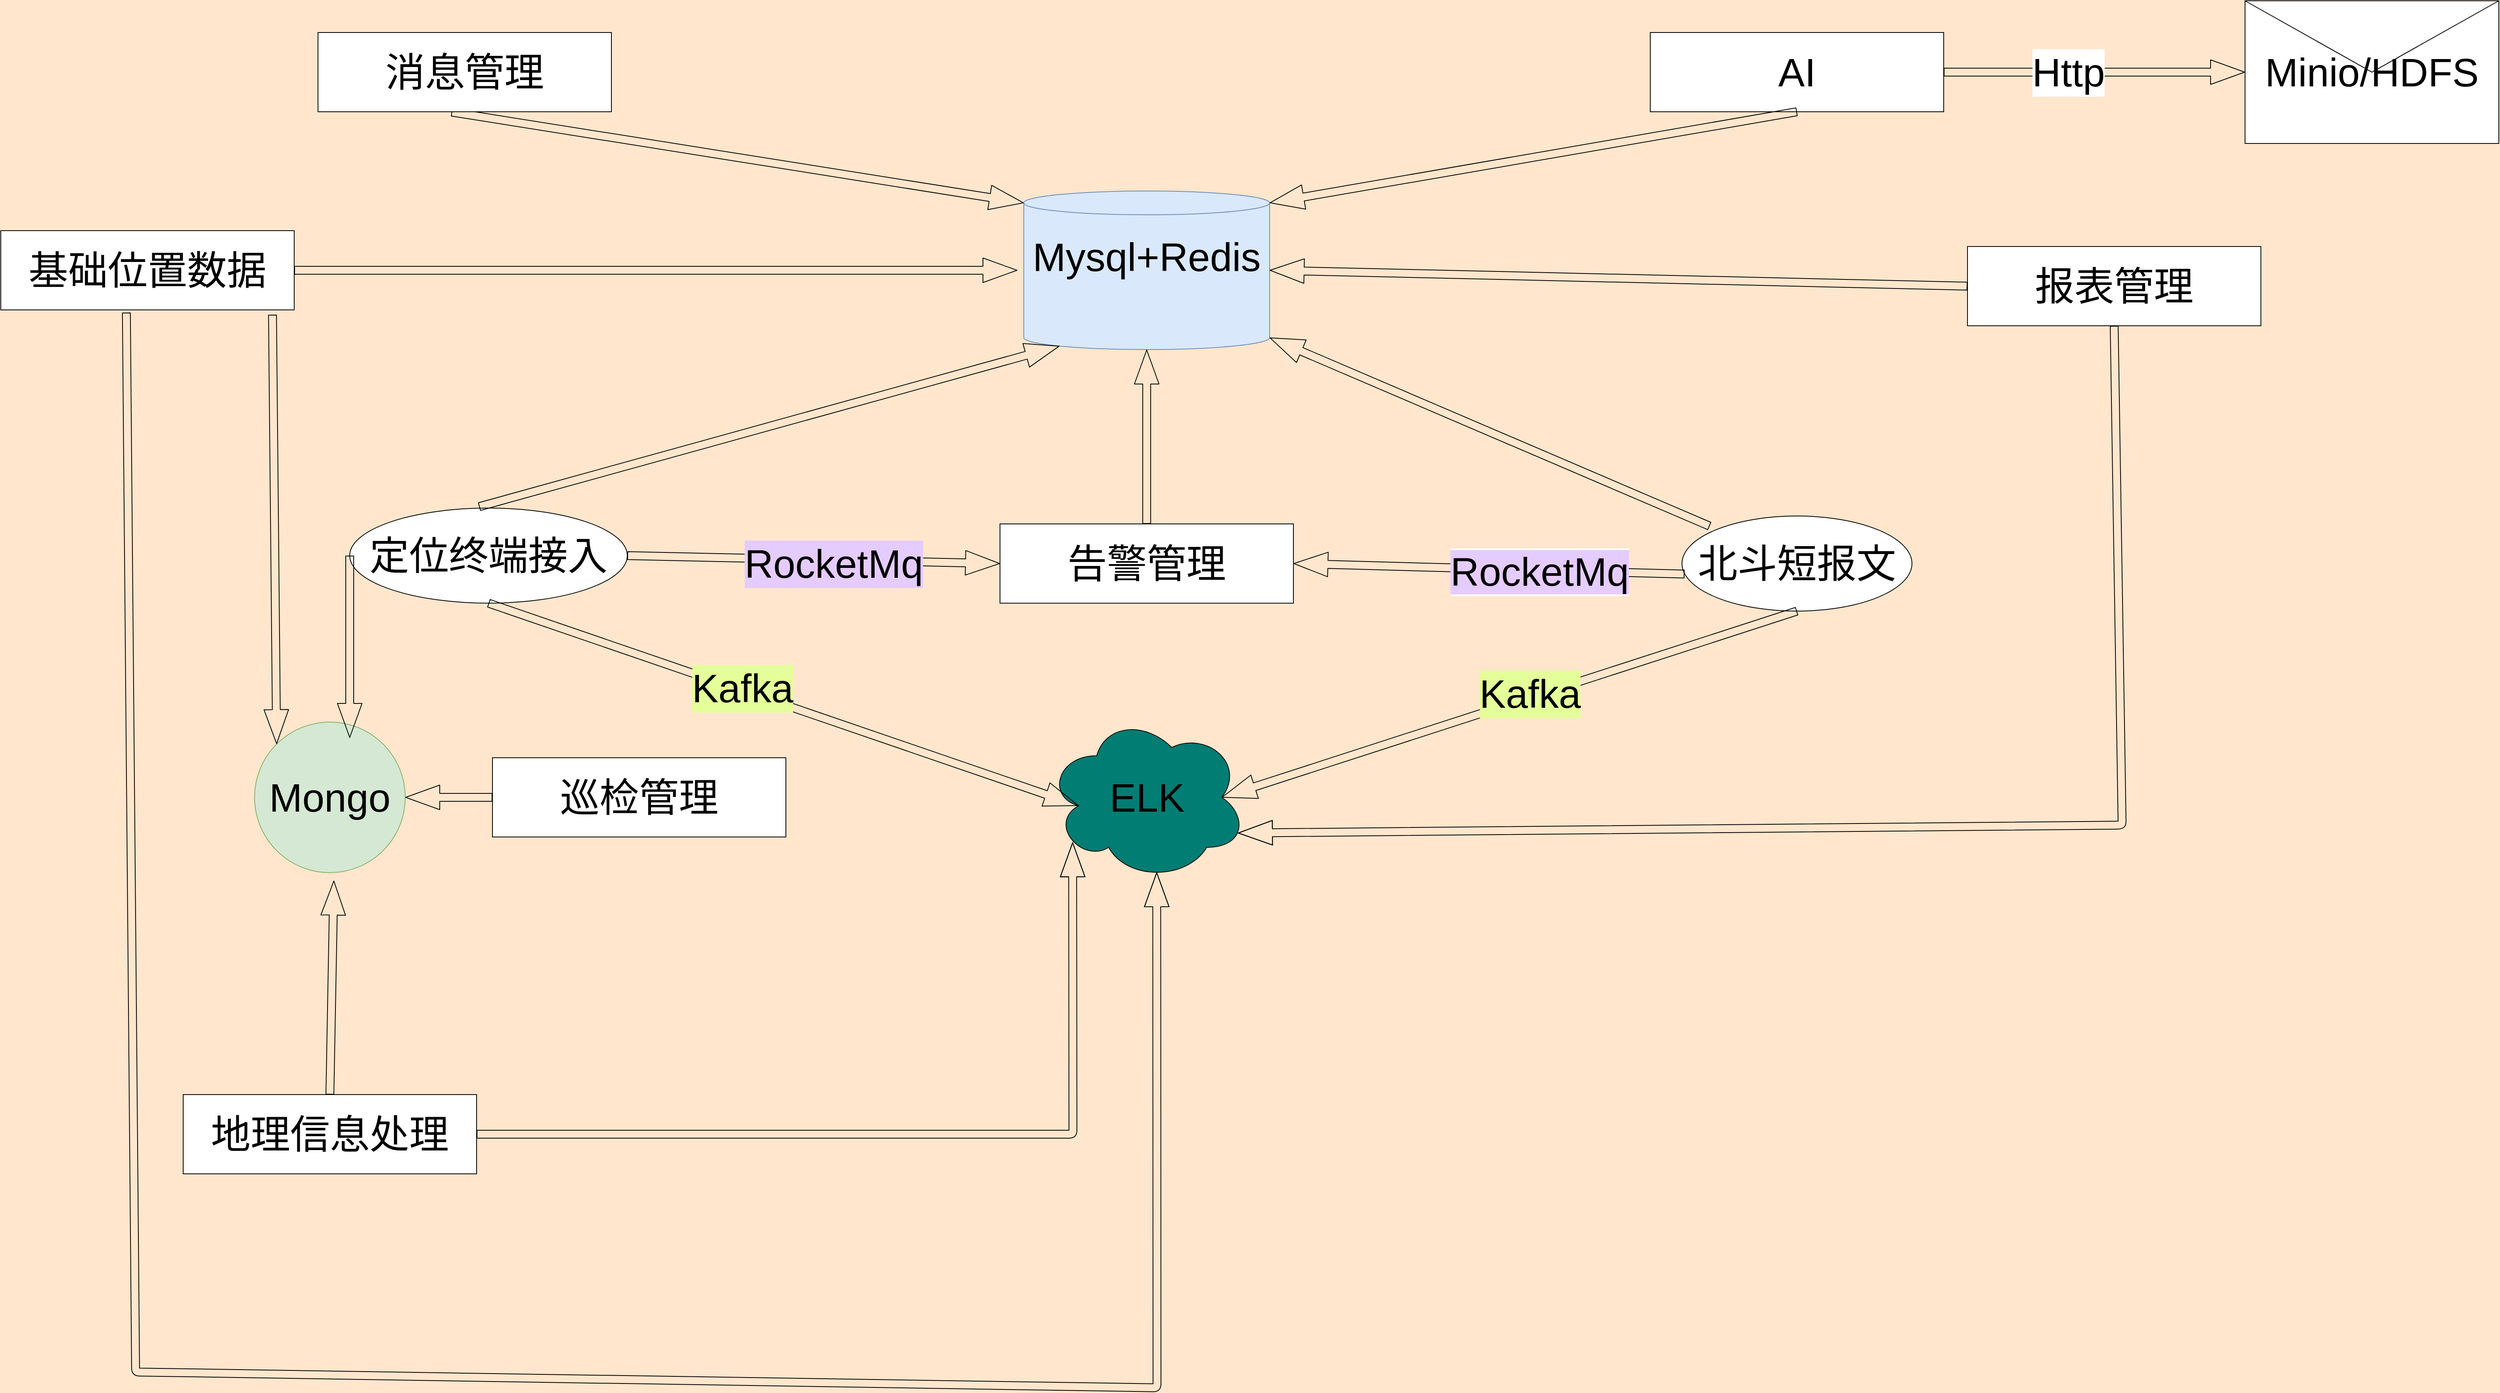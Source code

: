 <mxfile version="15.3.3" type="github">
  <diagram name="Page-1" id="74b105a0-9070-1c63-61bc-23e55f88626e">
    <mxGraphModel dx="2966" dy="1611" grid="1" gridSize="10" guides="1" tooltips="1" connect="1" arrows="1" fold="1" page="1" pageScale="1.5" pageWidth="1169" pageHeight="826" background="#FFE6CC" math="0" shadow="0">
      <root>
        <object label="" id="0">
          <mxCell style=";html=1;" />
        </object>
        <mxCell id="1" style=";html=1;" parent="0" />
        <mxCell id="-odrb-ukide1JnQ3F3Fc-18" value="Mongo" style="ellipse;whiteSpace=wrap;html=1;aspect=fixed;hachureGap=4;pointerEvents=0;fontSize=50;fillColor=#d5e8d4;strokeColor=#82b366;" parent="1" vertex="1">
          <mxGeometry x="520" y="1120" width="190" height="190" as="geometry" />
        </mxCell>
        <mxCell id="-odrb-ukide1JnQ3F3Fc-19" value="&lt;div&gt;Mysql+Redis&lt;/div&gt;&lt;div&gt;&lt;br&gt;&lt;/div&gt;" style="shape=cylinder3;whiteSpace=wrap;html=1;boundedLbl=1;backgroundOutline=1;size=15;hachureGap=4;pointerEvents=0;fontSize=50;fillColor=#dae8fc;strokeColor=#6c8ebf;" parent="1" vertex="1">
          <mxGeometry x="1490" y="450" width="310" height="200" as="geometry" />
        </mxCell>
        <mxCell id="-odrb-ukide1JnQ3F3Fc-20" value="ELK" style="ellipse;shape=cloud;whiteSpace=wrap;html=1;hachureGap=4;pointerEvents=0;fontSize=50;fillColor=#017D73;" parent="1" vertex="1">
          <mxGeometry x="1518.75" y="1110" width="252.5" height="210" as="geometry" />
        </mxCell>
        <mxCell id="-odrb-ukide1JnQ3F3Fc-21" value="北斗短报文" style="ellipse;whiteSpace=wrap;html=1;hachureGap=4;pointerEvents=0;fontSize=50;" parent="1" vertex="1">
          <mxGeometry x="2320" y="860" width="290" height="120" as="geometry" />
        </mxCell>
        <mxCell id="-odrb-ukide1JnQ3F3Fc-23" value="定位终端接入" style="ellipse;whiteSpace=wrap;html=1;hachureGap=4;pointerEvents=0;fontSize=50;" parent="1" vertex="1">
          <mxGeometry x="640" y="850" width="350" height="120" as="geometry" />
        </mxCell>
        <mxCell id="-odrb-ukide1JnQ3F3Fc-24" value="基础位置数据" style="rounded=0;whiteSpace=wrap;html=1;hachureGap=4;pointerEvents=0;fontSize=50;" parent="1" vertex="1">
          <mxGeometry x="200" y="500" width="370" height="100" as="geometry" />
        </mxCell>
        <mxCell id="-odrb-ukide1JnQ3F3Fc-25" value="地理信息处理" style="rounded=0;whiteSpace=wrap;html=1;hachureGap=4;pointerEvents=0;fontSize=50;" parent="1" vertex="1">
          <mxGeometry x="430" y="1590" width="370" height="100" as="geometry" />
        </mxCell>
        <mxCell id="-odrb-ukide1JnQ3F3Fc-26" value="AI" style="rounded=0;whiteSpace=wrap;html=1;hachureGap=4;pointerEvents=0;fontSize=50;" parent="1" vertex="1">
          <mxGeometry x="2280" y="250" width="370" height="100" as="geometry" />
        </mxCell>
        <mxCell id="ung2XODRLptMY6OBBrYz-2" value="Minio/HDFS" style="shape=message;html=1;whiteSpace=wrap;html=1;outlineConnect=0;hachureGap=4;pointerEvents=0;fontSize=50;" vertex="1" parent="1">
          <mxGeometry x="3030" y="210" width="320" height="180" as="geometry" />
        </mxCell>
        <mxCell id="ung2XODRLptMY6OBBrYz-11" value="" style="shape=flexArrow;endArrow=classic;html=1;fontSize=50;startSize=14;endSize=14;sourcePerimeterSpacing=8;targetPerimeterSpacing=8;entryX=0.16;entryY=0.55;entryDx=0;entryDy=0;entryPerimeter=0;exitX=0.5;exitY=1;exitDx=0;exitDy=0;" edge="1" parent="1" source="-odrb-ukide1JnQ3F3Fc-23" target="-odrb-ukide1JnQ3F3Fc-20">
          <mxGeometry width="50" height="50" relative="1" as="geometry">
            <mxPoint x="1090" y="1060" as="sourcePoint" />
            <mxPoint x="520" y="1430" as="targetPoint" />
          </mxGeometry>
        </mxCell>
        <mxCell id="ung2XODRLptMY6OBBrYz-13" value="Kafka" style="edgeLabel;html=1;align=center;verticalAlign=middle;resizable=0;points=[];fontSize=50;labelBackgroundColor=#E4FF99;" vertex="1" connectable="0" parent="ung2XODRLptMY6OBBrYz-11">
          <mxGeometry x="-0.145" y="3" relative="1" as="geometry">
            <mxPoint x="1" as="offset" />
          </mxGeometry>
        </mxCell>
        <mxCell id="ung2XODRLptMY6OBBrYz-15" value="" style="shape=flexArrow;endArrow=classic;html=1;fontSize=50;startSize=14;endSize=14;sourcePerimeterSpacing=8;targetPerimeterSpacing=8;exitX=1;exitY=0.5;exitDx=0;exitDy=0;entryX=0;entryY=0.5;entryDx=0;entryDy=0;" edge="1" parent="1" source="-odrb-ukide1JnQ3F3Fc-26" target="ung2XODRLptMY6OBBrYz-2">
          <mxGeometry width="50" height="50" relative="1" as="geometry">
            <mxPoint x="3040" y="470" as="sourcePoint" />
            <mxPoint x="3090" y="420" as="targetPoint" />
          </mxGeometry>
        </mxCell>
        <mxCell id="ung2XODRLptMY6OBBrYz-51" value="&lt;div&gt;Http&lt;/div&gt;" style="edgeLabel;html=1;align=center;verticalAlign=middle;resizable=0;points=[];fontSize=50;" vertex="1" connectable="0" parent="ung2XODRLptMY6OBBrYz-15">
          <mxGeometry x="-0.182" relative="1" as="geometry">
            <mxPoint x="1" as="offset" />
          </mxGeometry>
        </mxCell>
        <mxCell id="ung2XODRLptMY6OBBrYz-17" value="" style="shape=flexArrow;endArrow=classic;html=1;fontSize=50;startSize=14;endSize=14;sourcePerimeterSpacing=8;targetPerimeterSpacing=8;entryX=0.13;entryY=0.77;entryDx=0;entryDy=0;entryPerimeter=0;exitX=1;exitY=0.5;exitDx=0;exitDy=0;" edge="1" parent="1" source="-odrb-ukide1JnQ3F3Fc-25" target="-odrb-ukide1JnQ3F3Fc-20">
          <mxGeometry width="50" height="50" relative="1" as="geometry">
            <mxPoint x="870" y="1650" as="sourcePoint" />
            <mxPoint x="1780" y="450" as="targetPoint" />
            <Array as="points">
              <mxPoint x="1552" y="1640" />
            </Array>
          </mxGeometry>
        </mxCell>
        <mxCell id="ung2XODRLptMY6OBBrYz-18" value="" style="shape=flexArrow;endArrow=classic;html=1;fontSize=50;startSize=14;endSize=14;sourcePerimeterSpacing=8;targetPerimeterSpacing=8;exitX=0.466;exitY=-0.014;exitDx=0;exitDy=0;exitPerimeter=0;entryX=0.145;entryY=1;entryDx=0;entryDy=-4.35;entryPerimeter=0;" edge="1" parent="1" source="-odrb-ukide1JnQ3F3Fc-23" target="-odrb-ukide1JnQ3F3Fc-19">
          <mxGeometry width="50" height="50" relative="1" as="geometry">
            <mxPoint x="1630" y="670" as="sourcePoint" />
            <mxPoint x="1560" y="740" as="targetPoint" />
          </mxGeometry>
        </mxCell>
        <mxCell id="ung2XODRLptMY6OBBrYz-19" value="" style="shape=flexArrow;endArrow=classic;html=1;fontSize=50;startSize=14;endSize=14;sourcePerimeterSpacing=8;targetPerimeterSpacing=8;entryX=1;entryY=1;entryDx=0;entryDy=-15;entryPerimeter=0;" edge="1" parent="1" source="-odrb-ukide1JnQ3F3Fc-21" target="-odrb-ukide1JnQ3F3Fc-19">
          <mxGeometry width="50" height="50" relative="1" as="geometry">
            <mxPoint x="1085.14" y="928.32" as="sourcePoint" />
            <mxPoint x="1575" y="660" as="targetPoint" />
          </mxGeometry>
        </mxCell>
        <mxCell id="ung2XODRLptMY6OBBrYz-20" value="" style="shape=flexArrow;endArrow=classic;html=1;fontSize=50;startSize=14;endSize=14;sourcePerimeterSpacing=8;targetPerimeterSpacing=8;exitX=0.455;exitY=1.004;exitDx=0;exitDy=0;entryX=0;entryY=0;entryDx=0;entryDy=15;entryPerimeter=0;exitPerimeter=0;" edge="1" parent="1" source="ung2XODRLptMY6OBBrYz-28" target="-odrb-ukide1JnQ3F3Fc-19">
          <mxGeometry width="50" height="50" relative="1" as="geometry">
            <mxPoint x="1630" y="630" as="sourcePoint" />
            <mxPoint x="1680" y="580" as="targetPoint" />
          </mxGeometry>
        </mxCell>
        <mxCell id="ung2XODRLptMY6OBBrYz-25" value="告警管理" style="rounded=0;whiteSpace=wrap;html=1;hachureGap=4;pointerEvents=0;fontSize=50;" vertex="1" parent="1">
          <mxGeometry x="1460" y="870" width="370" height="100" as="geometry" />
        </mxCell>
        <mxCell id="ung2XODRLptMY6OBBrYz-26" value="巡检管理" style="rounded=0;whiteSpace=wrap;html=1;hachureGap=4;pointerEvents=0;fontSize=50;" vertex="1" parent="1">
          <mxGeometry x="820" y="1165" width="370" height="100" as="geometry" />
        </mxCell>
        <mxCell id="ung2XODRLptMY6OBBrYz-27" value="报表管理" style="rounded=0;whiteSpace=wrap;html=1;hachureGap=4;pointerEvents=0;fontSize=50;" vertex="1" parent="1">
          <mxGeometry x="2680" y="520" width="370" height="100" as="geometry" />
        </mxCell>
        <mxCell id="ung2XODRLptMY6OBBrYz-28" value="消息管理" style="rounded=0;whiteSpace=wrap;html=1;hachureGap=4;pointerEvents=0;fontSize=50;" vertex="1" parent="1">
          <mxGeometry x="600" y="250" width="370" height="100" as="geometry" />
        </mxCell>
        <mxCell id="ung2XODRLptMY6OBBrYz-29" value="" style="shape=flexArrow;endArrow=classic;html=1;fontSize=50;startSize=14;endSize=14;sourcePerimeterSpacing=8;targetPerimeterSpacing=8;exitX=1;exitY=0.5;exitDx=0;exitDy=0;entryX=0;entryY=0.5;entryDx=0;entryDy=0;" edge="1" parent="1" source="-odrb-ukide1JnQ3F3Fc-23" target="ung2XODRLptMY6OBBrYz-25">
          <mxGeometry width="50" height="50" relative="1" as="geometry">
            <mxPoint x="1160" y="1280" as="sourcePoint" />
            <mxPoint x="1210" y="1230" as="targetPoint" />
          </mxGeometry>
        </mxCell>
        <mxCell id="ung2XODRLptMY6OBBrYz-32" value="RocketMq" style="edgeLabel;html=1;align=center;verticalAlign=middle;resizable=0;points=[];fontSize=50;labelBackgroundColor=#E5CCFF;" vertex="1" connectable="0" parent="ung2XODRLptMY6OBBrYz-29">
          <mxGeometry x="0.099" y="-4" relative="1" as="geometry">
            <mxPoint x="1" as="offset" />
          </mxGeometry>
        </mxCell>
        <mxCell id="ung2XODRLptMY6OBBrYz-30" value="" style="shape=flexArrow;endArrow=classic;html=1;fontSize=50;startSize=14;endSize=14;sourcePerimeterSpacing=8;targetPerimeterSpacing=8;entryX=1;entryY=0.5;entryDx=0;entryDy=0;exitX=0.011;exitY=0.611;exitDx=0;exitDy=0;exitPerimeter=0;" edge="1" parent="1" source="-odrb-ukide1JnQ3F3Fc-21" target="ung2XODRLptMY6OBBrYz-25">
          <mxGeometry width="50" height="50" relative="1" as="geometry">
            <mxPoint x="1700" y="1030" as="sourcePoint" />
            <mxPoint x="2100" y="1240" as="targetPoint" />
          </mxGeometry>
        </mxCell>
        <mxCell id="ung2XODRLptMY6OBBrYz-31" value="&lt;span style=&quot;background-color: rgb(229 , 204 , 255)&quot;&gt;RocketMq&lt;/span&gt;" style="edgeLabel;html=1;align=center;verticalAlign=middle;resizable=0;points=[];fontSize=50;" vertex="1" connectable="0" parent="ung2XODRLptMY6OBBrYz-30">
          <mxGeometry x="-0.262" y="1" relative="1" as="geometry">
            <mxPoint x="-1" as="offset" />
          </mxGeometry>
        </mxCell>
        <mxCell id="ung2XODRLptMY6OBBrYz-34" value="" style="shape=flexArrow;endArrow=classic;html=1;fontSize=50;startSize=14;endSize=14;sourcePerimeterSpacing=8;targetPerimeterSpacing=8;exitX=0.5;exitY=1;exitDx=0;exitDy=0;entryX=0.875;entryY=0.5;entryDx=0;entryDy=0;entryPerimeter=0;" edge="1" parent="1" source="-odrb-ukide1JnQ3F3Fc-21" target="-odrb-ukide1JnQ3F3Fc-20">
          <mxGeometry width="50" height="50" relative="1" as="geometry">
            <mxPoint x="1820" y="990" as="sourcePoint" />
            <mxPoint x="1730" y="940" as="targetPoint" />
          </mxGeometry>
        </mxCell>
        <mxCell id="ung2XODRLptMY6OBBrYz-49" value="Kafka" style="edgeLabel;html=1;align=center;verticalAlign=middle;resizable=0;points=[];fontSize=50;labelBackgroundColor=#E4FF99;" vertex="1" connectable="0" parent="ung2XODRLptMY6OBBrYz-34">
          <mxGeometry x="-0.076" y="-6" relative="1" as="geometry">
            <mxPoint x="-1" y="1" as="offset" />
          </mxGeometry>
        </mxCell>
        <mxCell id="ung2XODRLptMY6OBBrYz-36" value="" style="shape=flexArrow;endArrow=classic;html=1;fontSize=50;startSize=14;endSize=14;sourcePerimeterSpacing=8;targetPerimeterSpacing=8;exitX=0.5;exitY=1;exitDx=0;exitDy=0;entryX=1;entryY=0;entryDx=0;entryDy=15;entryPerimeter=0;" edge="1" parent="1" source="-odrb-ukide1JnQ3F3Fc-26" target="-odrb-ukide1JnQ3F3Fc-19">
          <mxGeometry width="50" height="50" relative="1" as="geometry">
            <mxPoint x="2040" y="530" as="sourcePoint" />
            <mxPoint x="2090" y="480" as="targetPoint" />
          </mxGeometry>
        </mxCell>
        <mxCell id="ung2XODRLptMY6OBBrYz-38" value="" style="shape=flexArrow;endArrow=classic;html=1;fontSize=50;startSize=14;endSize=14;sourcePerimeterSpacing=8;targetPerimeterSpacing=8;entryX=0.5;entryY=1;entryDx=0;entryDy=0;entryPerimeter=0;exitX=0.5;exitY=0;exitDx=0;exitDy=0;" edge="1" parent="1" source="ung2XODRLptMY6OBBrYz-25" target="-odrb-ukide1JnQ3F3Fc-19">
          <mxGeometry width="50" height="50" relative="1" as="geometry">
            <mxPoint x="1630" y="840" as="sourcePoint" />
            <mxPoint x="1680" y="790" as="targetPoint" />
          </mxGeometry>
        </mxCell>
        <mxCell id="ung2XODRLptMY6OBBrYz-39" value="" style="shape=flexArrow;endArrow=classic;html=1;fontSize=50;startSize=14;endSize=14;sourcePerimeterSpacing=8;targetPerimeterSpacing=8;exitX=1;exitY=0.5;exitDx=0;exitDy=0;" edge="1" parent="1" source="-odrb-ukide1JnQ3F3Fc-24" target="-odrb-ukide1JnQ3F3Fc-19">
          <mxGeometry width="50" height="50" relative="1" as="geometry">
            <mxPoint x="810" y="390" as="sourcePoint" />
            <mxPoint x="1460" y="650" as="targetPoint" />
          </mxGeometry>
        </mxCell>
        <mxCell id="ung2XODRLptMY6OBBrYz-40" value="" style="shape=flexArrow;endArrow=classic;html=1;fontSize=50;startSize=14;endSize=14;sourcePerimeterSpacing=8;targetPerimeterSpacing=8;entryX=1;entryY=0.5;entryDx=0;entryDy=0;entryPerimeter=0;exitX=0;exitY=0.5;exitDx=0;exitDy=0;" edge="1" parent="1" source="ung2XODRLptMY6OBBrYz-27" target="-odrb-ukide1JnQ3F3Fc-19">
          <mxGeometry width="50" height="50" relative="1" as="geometry">
            <mxPoint x="1570" y="870" as="sourcePoint" />
            <mxPoint x="1620" y="820" as="targetPoint" />
          </mxGeometry>
        </mxCell>
        <mxCell id="ung2XODRLptMY6OBBrYz-41" value="" style="shape=flexArrow;endArrow=classic;html=1;fontSize=50;startSize=14;endSize=14;sourcePerimeterSpacing=8;targetPerimeterSpacing=8;exitX=0;exitY=0.5;exitDx=0;exitDy=0;" edge="1" parent="1" source="-odrb-ukide1JnQ3F3Fc-23">
          <mxGeometry width="50" height="50" relative="1" as="geometry">
            <mxPoint x="700" y="830" as="sourcePoint" />
            <mxPoint x="640" y="1140" as="targetPoint" />
          </mxGeometry>
        </mxCell>
        <mxCell id="ung2XODRLptMY6OBBrYz-42" value="" style="shape=flexArrow;endArrow=classic;html=1;fontSize=50;startSize=14;endSize=14;sourcePerimeterSpacing=8;targetPerimeterSpacing=8;exitX=0;exitY=0.5;exitDx=0;exitDy=0;entryX=1;entryY=0.5;entryDx=0;entryDy=0;" edge="1" parent="1" source="ung2XODRLptMY6OBBrYz-26" target="-odrb-ukide1JnQ3F3Fc-18">
          <mxGeometry width="50" height="50" relative="1" as="geometry">
            <mxPoint x="1020" y="990" as="sourcePoint" />
            <mxPoint x="590" y="1310" as="targetPoint" />
          </mxGeometry>
        </mxCell>
        <mxCell id="ung2XODRLptMY6OBBrYz-43" value="" style="shape=flexArrow;endArrow=classic;html=1;fontSize=50;startSize=14;endSize=14;sourcePerimeterSpacing=8;targetPerimeterSpacing=8;exitX=0.5;exitY=1;exitDx=0;exitDy=0;" edge="1" parent="1" source="ung2XODRLptMY6OBBrYz-27">
          <mxGeometry width="50" height="50" relative="1" as="geometry">
            <mxPoint x="1980" y="670" as="sourcePoint" />
            <mxPoint x="1760" y="1260" as="targetPoint" />
            <Array as="points">
              <mxPoint x="2875" y="1250" />
            </Array>
          </mxGeometry>
        </mxCell>
        <mxCell id="ung2XODRLptMY6OBBrYz-44" value="" style="shape=flexArrow;endArrow=classic;html=1;fontSize=50;startSize=14;endSize=14;sourcePerimeterSpacing=8;targetPerimeterSpacing=8;exitX=0.428;exitY=1.033;exitDx=0;exitDy=0;exitPerimeter=0;entryX=0.55;entryY=0.95;entryDx=0;entryDy=0;entryPerimeter=0;" edge="1" parent="1" source="-odrb-ukide1JnQ3F3Fc-24" target="-odrb-ukide1JnQ3F3Fc-20">
          <mxGeometry width="50" height="50" relative="1" as="geometry">
            <mxPoint x="320" y="900" as="sourcePoint" />
            <mxPoint x="370" y="850" as="targetPoint" />
            <Array as="points">
              <mxPoint x="370" y="1940" />
              <mxPoint x="1658" y="1960" />
            </Array>
          </mxGeometry>
        </mxCell>
        <mxCell id="ung2XODRLptMY6OBBrYz-45" value="" style="shape=flexArrow;endArrow=classic;html=1;fontSize=50;startSize=14;endSize=14;sourcePerimeterSpacing=8;targetPerimeterSpacing=8;entryX=0;entryY=0;entryDx=0;entryDy=0;exitX=0.926;exitY=1.061;exitDx=0;exitDy=0;exitPerimeter=0;" edge="1" parent="1" source="-odrb-ukide1JnQ3F3Fc-24" target="-odrb-ukide1JnQ3F3Fc-18">
          <mxGeometry width="50" height="50" relative="1" as="geometry">
            <mxPoint x="520" y="720" as="sourcePoint" />
            <mxPoint x="540" y="970" as="targetPoint" />
          </mxGeometry>
        </mxCell>
        <mxCell id="ung2XODRLptMY6OBBrYz-46" value="" style="shape=flexArrow;endArrow=classic;html=1;fontSize=50;startSize=14;endSize=14;sourcePerimeterSpacing=8;targetPerimeterSpacing=8;exitX=0.5;exitY=0;exitDx=0;exitDy=0;" edge="1" parent="1" source="-odrb-ukide1JnQ3F3Fc-25">
          <mxGeometry width="50" height="50" relative="1" as="geometry">
            <mxPoint x="680" y="1610" as="sourcePoint" />
            <mxPoint x="620" y="1320" as="targetPoint" />
          </mxGeometry>
        </mxCell>
      </root>
    </mxGraphModel>
  </diagram>
</mxfile>
